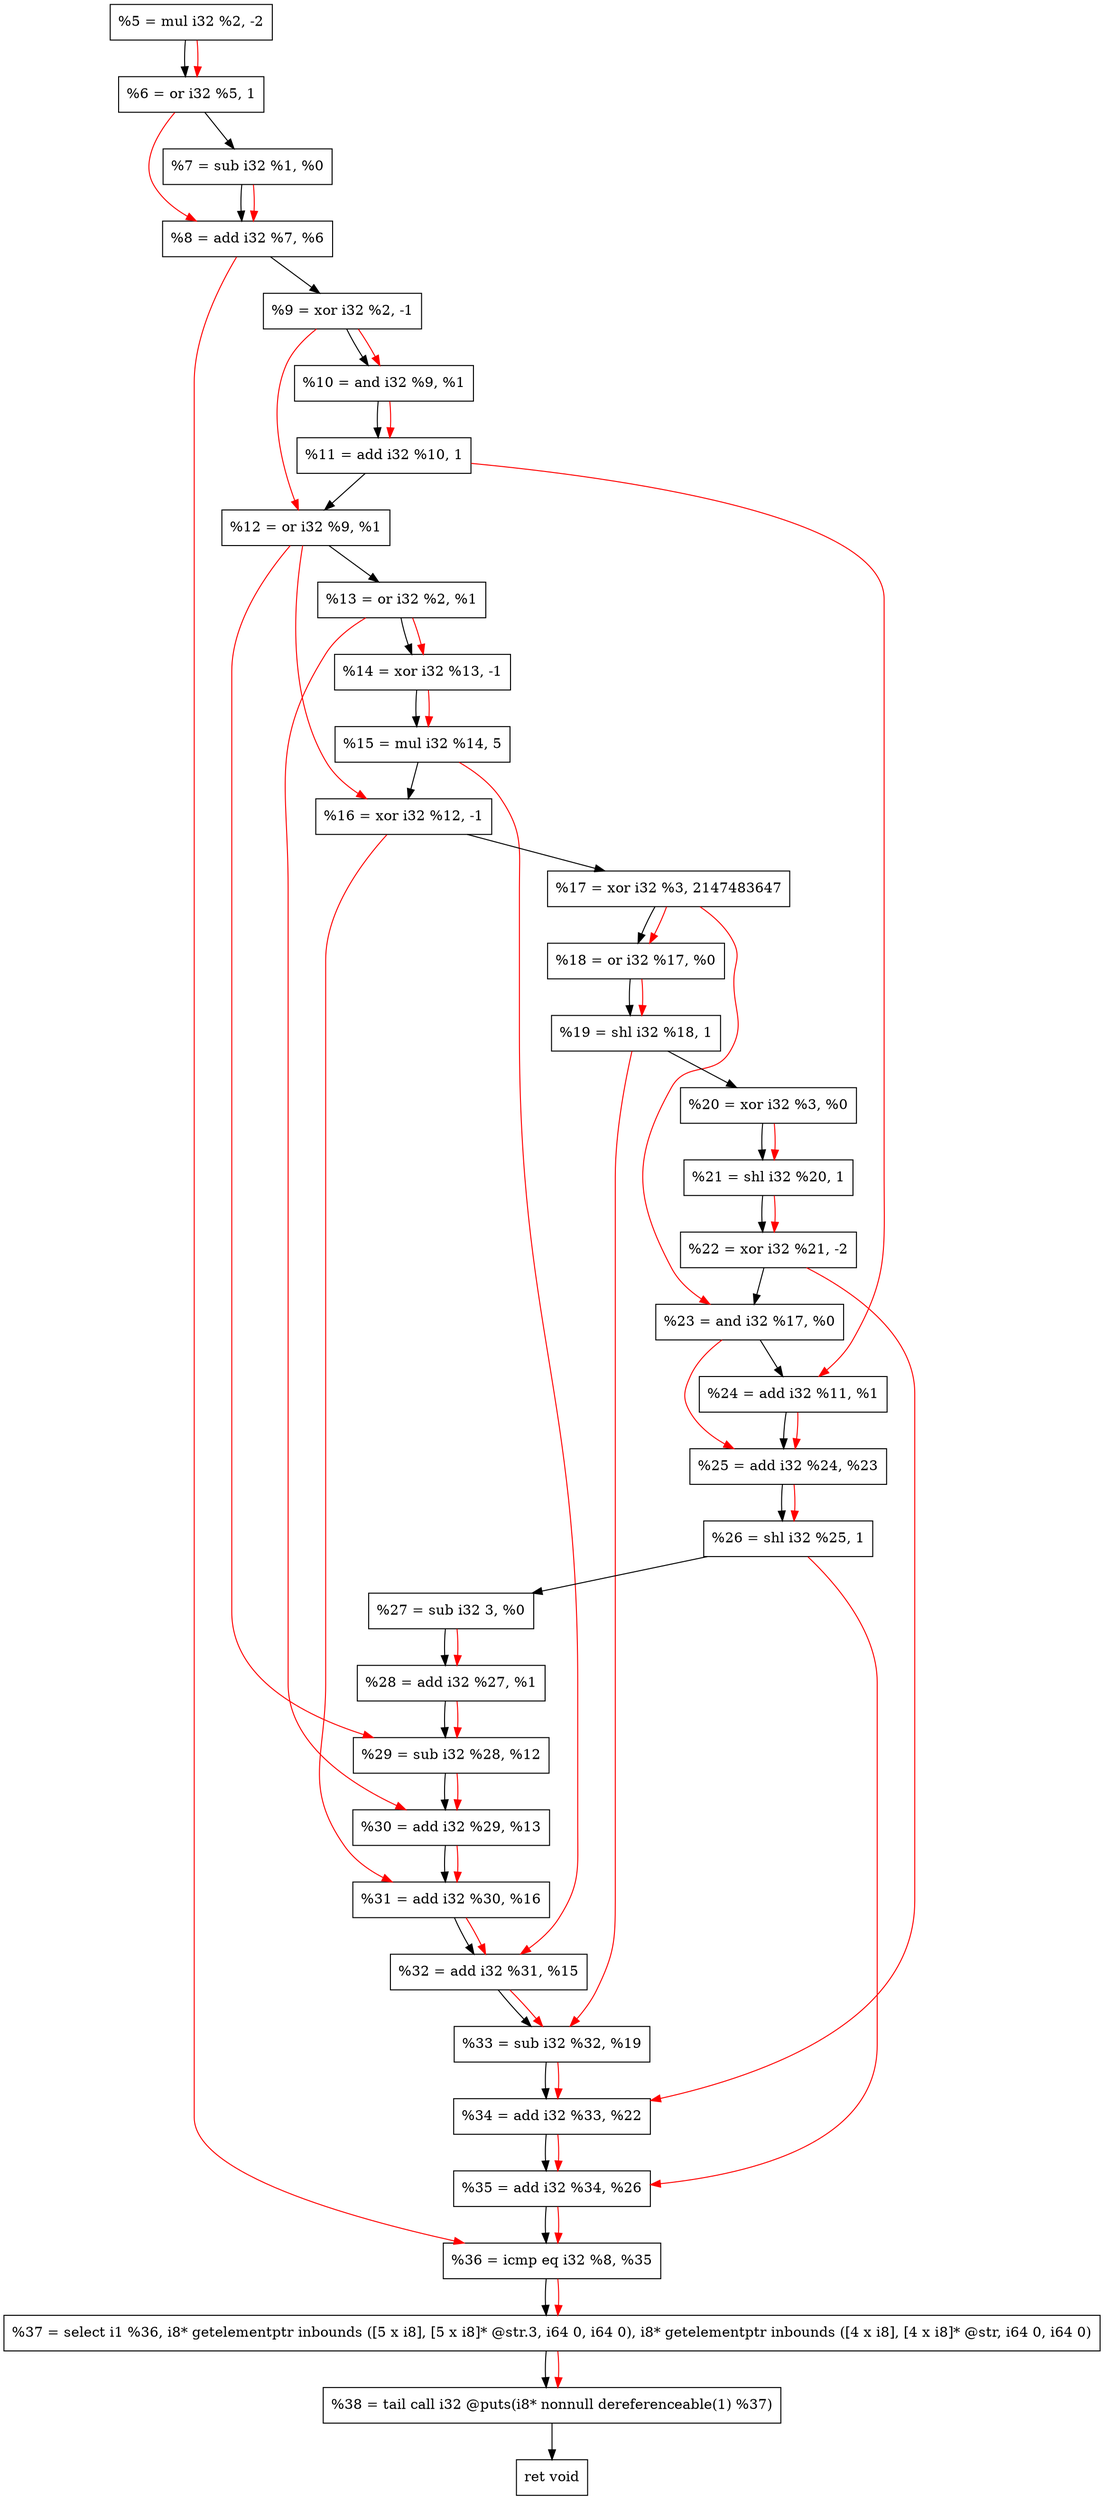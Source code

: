 digraph "DFG for'crackme' function" {
	Node0x1c81fa0[shape=record, label="  %5 = mul i32 %2, -2"];
	Node0x1c82040[shape=record, label="  %6 = or i32 %5, 1"];
	Node0x1c820b0[shape=record, label="  %7 = sub i32 %1, %0"];
	Node0x1c82120[shape=record, label="  %8 = add i32 %7, %6"];
	Node0x1c821c0[shape=record, label="  %9 = xor i32 %2, -1"];
	Node0x1c82230[shape=record, label="  %10 = and i32 %9, %1"];
	Node0x1c822a0[shape=record, label="  %11 = add i32 %10, 1"];
	Node0x1c82310[shape=record, label="  %12 = or i32 %9, %1"];
	Node0x1c82380[shape=record, label="  %13 = or i32 %2, %1"];
	Node0x1c823f0[shape=record, label="  %14 = xor i32 %13, -1"];
	Node0x1c82490[shape=record, label="  %15 = mul i32 %14, 5"];
	Node0x1c82500[shape=record, label="  %16 = xor i32 %12, -1"];
	Node0x1c825a0[shape=record, label="  %17 = xor i32 %3, 2147483647"];
	Node0x1c82610[shape=record, label="  %18 = or i32 %17, %0"];
	Node0x1c82680[shape=record, label="  %19 = shl i32 %18, 1"];
	Node0x1c826f0[shape=record, label="  %20 = xor i32 %3, %0"];
	Node0x1c82760[shape=record, label="  %21 = shl i32 %20, 1"];
	Node0x1c827d0[shape=record, label="  %22 = xor i32 %21, -2"];
	Node0x1c82840[shape=record, label="  %23 = and i32 %17, %0"];
	Node0x1c828b0[shape=record, label="  %24 = add i32 %11, %1"];
	Node0x1c82920[shape=record, label="  %25 = add i32 %24, %23"];
	Node0x1c82990[shape=record, label="  %26 = shl i32 %25, 1"];
	Node0x1c82a30[shape=record, label="  %27 = sub i32 3, %0"];
	Node0x1c82aa0[shape=record, label="  %28 = add i32 %27, %1"];
	Node0x1c82b10[shape=record, label="  %29 = sub i32 %28, %12"];
	Node0x1c82b80[shape=record, label="  %30 = add i32 %29, %13"];
	Node0x1c82bf0[shape=record, label="  %31 = add i32 %30, %16"];
	Node0x1c82c60[shape=record, label="  %32 = add i32 %31, %15"];
	Node0x1c82ee0[shape=record, label="  %33 = sub i32 %32, %19"];
	Node0x1c82f50[shape=record, label="  %34 = add i32 %33, %22"];
	Node0x1c82fc0[shape=record, label="  %35 = add i32 %34, %26"];
	Node0x1c83030[shape=record, label="  %36 = icmp eq i32 %8, %35"];
	Node0x1c22268[shape=record, label="  %37 = select i1 %36, i8* getelementptr inbounds ([5 x i8], [5 x i8]* @str.3, i64 0, i64 0), i8* getelementptr inbounds ([4 x i8], [4 x i8]* @str, i64 0, i64 0)"];
	Node0x1c834d0[shape=record, label="  %38 = tail call i32 @puts(i8* nonnull dereferenceable(1) %37)"];
	Node0x1c83520[shape=record, label="  ret void"];
	Node0x1c81fa0 -> Node0x1c82040;
	Node0x1c82040 -> Node0x1c820b0;
	Node0x1c820b0 -> Node0x1c82120;
	Node0x1c82120 -> Node0x1c821c0;
	Node0x1c821c0 -> Node0x1c82230;
	Node0x1c82230 -> Node0x1c822a0;
	Node0x1c822a0 -> Node0x1c82310;
	Node0x1c82310 -> Node0x1c82380;
	Node0x1c82380 -> Node0x1c823f0;
	Node0x1c823f0 -> Node0x1c82490;
	Node0x1c82490 -> Node0x1c82500;
	Node0x1c82500 -> Node0x1c825a0;
	Node0x1c825a0 -> Node0x1c82610;
	Node0x1c82610 -> Node0x1c82680;
	Node0x1c82680 -> Node0x1c826f0;
	Node0x1c826f0 -> Node0x1c82760;
	Node0x1c82760 -> Node0x1c827d0;
	Node0x1c827d0 -> Node0x1c82840;
	Node0x1c82840 -> Node0x1c828b0;
	Node0x1c828b0 -> Node0x1c82920;
	Node0x1c82920 -> Node0x1c82990;
	Node0x1c82990 -> Node0x1c82a30;
	Node0x1c82a30 -> Node0x1c82aa0;
	Node0x1c82aa0 -> Node0x1c82b10;
	Node0x1c82b10 -> Node0x1c82b80;
	Node0x1c82b80 -> Node0x1c82bf0;
	Node0x1c82bf0 -> Node0x1c82c60;
	Node0x1c82c60 -> Node0x1c82ee0;
	Node0x1c82ee0 -> Node0x1c82f50;
	Node0x1c82f50 -> Node0x1c82fc0;
	Node0x1c82fc0 -> Node0x1c83030;
	Node0x1c83030 -> Node0x1c22268;
	Node0x1c22268 -> Node0x1c834d0;
	Node0x1c834d0 -> Node0x1c83520;
edge [color=red]
	Node0x1c81fa0 -> Node0x1c82040;
	Node0x1c820b0 -> Node0x1c82120;
	Node0x1c82040 -> Node0x1c82120;
	Node0x1c821c0 -> Node0x1c82230;
	Node0x1c82230 -> Node0x1c822a0;
	Node0x1c821c0 -> Node0x1c82310;
	Node0x1c82380 -> Node0x1c823f0;
	Node0x1c823f0 -> Node0x1c82490;
	Node0x1c82310 -> Node0x1c82500;
	Node0x1c825a0 -> Node0x1c82610;
	Node0x1c82610 -> Node0x1c82680;
	Node0x1c826f0 -> Node0x1c82760;
	Node0x1c82760 -> Node0x1c827d0;
	Node0x1c825a0 -> Node0x1c82840;
	Node0x1c822a0 -> Node0x1c828b0;
	Node0x1c828b0 -> Node0x1c82920;
	Node0x1c82840 -> Node0x1c82920;
	Node0x1c82920 -> Node0x1c82990;
	Node0x1c82a30 -> Node0x1c82aa0;
	Node0x1c82aa0 -> Node0x1c82b10;
	Node0x1c82310 -> Node0x1c82b10;
	Node0x1c82b10 -> Node0x1c82b80;
	Node0x1c82380 -> Node0x1c82b80;
	Node0x1c82b80 -> Node0x1c82bf0;
	Node0x1c82500 -> Node0x1c82bf0;
	Node0x1c82bf0 -> Node0x1c82c60;
	Node0x1c82490 -> Node0x1c82c60;
	Node0x1c82c60 -> Node0x1c82ee0;
	Node0x1c82680 -> Node0x1c82ee0;
	Node0x1c82ee0 -> Node0x1c82f50;
	Node0x1c827d0 -> Node0x1c82f50;
	Node0x1c82f50 -> Node0x1c82fc0;
	Node0x1c82990 -> Node0x1c82fc0;
	Node0x1c82120 -> Node0x1c83030;
	Node0x1c82fc0 -> Node0x1c83030;
	Node0x1c83030 -> Node0x1c22268;
	Node0x1c22268 -> Node0x1c834d0;
}
